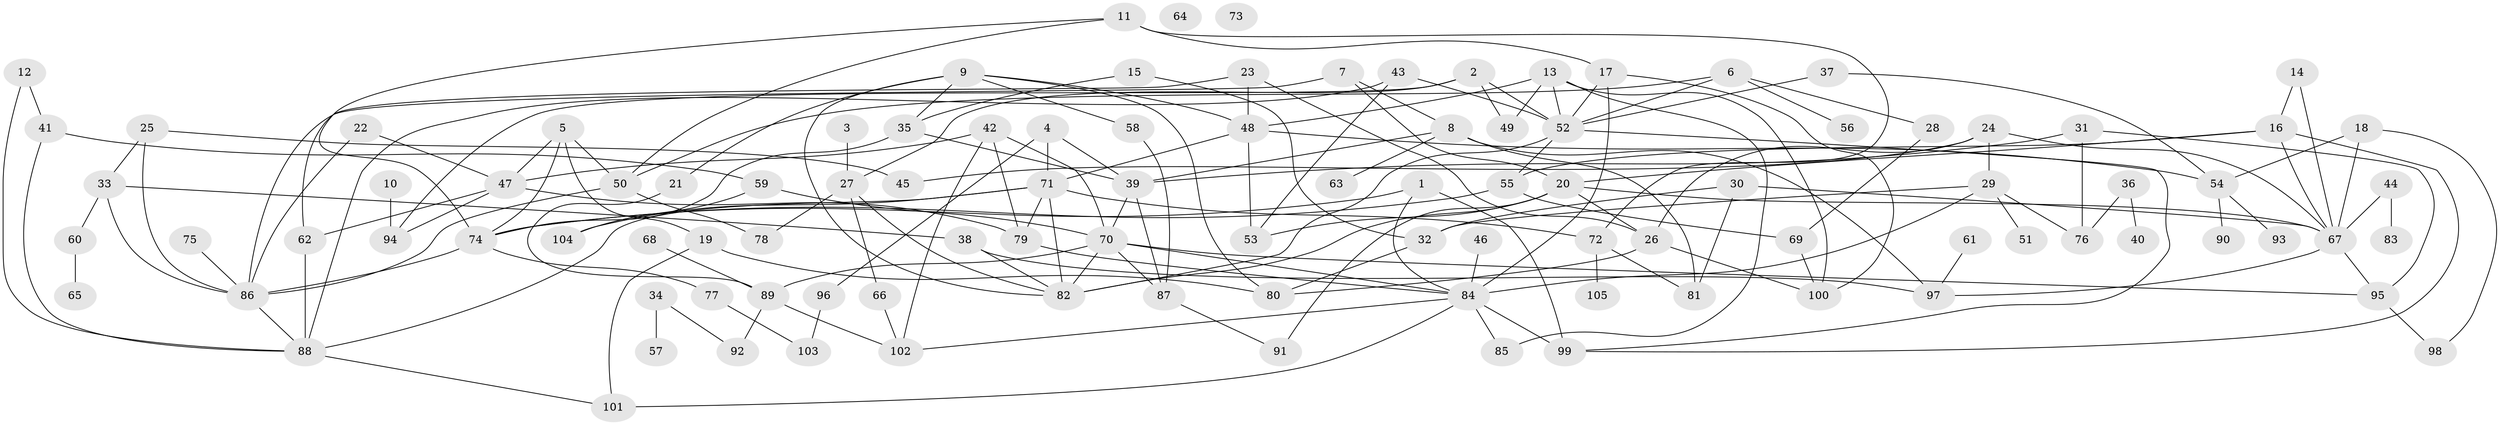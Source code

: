 // coarse degree distribution, {3: 0.08695652173913043, 5: 0.10144927536231885, 1: 0.18840579710144928, 8: 0.043478260869565216, 6: 0.10144927536231885, 2: 0.17391304347826086, 12: 0.014492753623188406, 4: 0.14492753623188406, 7: 0.07246376811594203, 11: 0.014492753623188406, 9: 0.014492753623188406, 0: 0.028985507246376812, 13: 0.014492753623188406}
// Generated by graph-tools (version 1.1) at 2025/23/03/03/25 07:23:25]
// undirected, 105 vertices, 176 edges
graph export_dot {
graph [start="1"]
  node [color=gray90,style=filled];
  1;
  2;
  3;
  4;
  5;
  6;
  7;
  8;
  9;
  10;
  11;
  12;
  13;
  14;
  15;
  16;
  17;
  18;
  19;
  20;
  21;
  22;
  23;
  24;
  25;
  26;
  27;
  28;
  29;
  30;
  31;
  32;
  33;
  34;
  35;
  36;
  37;
  38;
  39;
  40;
  41;
  42;
  43;
  44;
  45;
  46;
  47;
  48;
  49;
  50;
  51;
  52;
  53;
  54;
  55;
  56;
  57;
  58;
  59;
  60;
  61;
  62;
  63;
  64;
  65;
  66;
  67;
  68;
  69;
  70;
  71;
  72;
  73;
  74;
  75;
  76;
  77;
  78;
  79;
  80;
  81;
  82;
  83;
  84;
  85;
  86;
  87;
  88;
  89;
  90;
  91;
  92;
  93;
  94;
  95;
  96;
  97;
  98;
  99;
  100;
  101;
  102;
  103;
  104;
  105;
  1 -- 74;
  1 -- 84;
  1 -- 99;
  2 -- 27;
  2 -- 49;
  2 -- 52;
  2 -- 94;
  3 -- 27;
  4 -- 39;
  4 -- 71;
  4 -- 96;
  5 -- 19;
  5 -- 47;
  5 -- 50;
  5 -- 74;
  6 -- 28;
  6 -- 50;
  6 -- 52;
  6 -- 56;
  7 -- 8;
  7 -- 20;
  7 -- 86;
  8 -- 39;
  8 -- 63;
  8 -- 81;
  8 -- 97;
  9 -- 21;
  9 -- 35;
  9 -- 48;
  9 -- 58;
  9 -- 80;
  9 -- 82;
  10 -- 94;
  11 -- 17;
  11 -- 50;
  11 -- 72;
  11 -- 74;
  12 -- 41;
  12 -- 88;
  13 -- 48;
  13 -- 49;
  13 -- 52;
  13 -- 85;
  13 -- 100;
  14 -- 16;
  14 -- 67;
  15 -- 32;
  15 -- 35;
  16 -- 20;
  16 -- 55;
  16 -- 67;
  16 -- 99;
  17 -- 52;
  17 -- 84;
  17 -- 100;
  18 -- 54;
  18 -- 67;
  18 -- 98;
  19 -- 80;
  19 -- 101;
  20 -- 26;
  20 -- 53;
  20 -- 67;
  20 -- 82;
  20 -- 91;
  21 -- 89;
  22 -- 47;
  22 -- 86;
  23 -- 26;
  23 -- 48;
  23 -- 62;
  24 -- 26;
  24 -- 29;
  24 -- 45;
  24 -- 67;
  25 -- 33;
  25 -- 45;
  25 -- 86;
  26 -- 80;
  26 -- 100;
  27 -- 66;
  27 -- 78;
  27 -- 82;
  28 -- 69;
  29 -- 32;
  29 -- 51;
  29 -- 76;
  29 -- 84;
  30 -- 32;
  30 -- 67;
  30 -- 81;
  31 -- 39;
  31 -- 76;
  31 -- 95;
  32 -- 80;
  33 -- 38;
  33 -- 60;
  33 -- 86;
  34 -- 57;
  34 -- 92;
  35 -- 39;
  35 -- 74;
  36 -- 40;
  36 -- 76;
  37 -- 52;
  37 -- 54;
  38 -- 82;
  38 -- 97;
  39 -- 70;
  39 -- 87;
  41 -- 59;
  41 -- 88;
  42 -- 47;
  42 -- 70;
  42 -- 79;
  42 -- 102;
  43 -- 52;
  43 -- 53;
  43 -- 88;
  44 -- 67;
  44 -- 83;
  46 -- 84;
  47 -- 62;
  47 -- 79;
  47 -- 94;
  48 -- 53;
  48 -- 54;
  48 -- 71;
  50 -- 78;
  50 -- 86;
  52 -- 55;
  52 -- 82;
  52 -- 99;
  54 -- 90;
  54 -- 93;
  55 -- 69;
  55 -- 74;
  58 -- 87;
  59 -- 70;
  59 -- 104;
  60 -- 65;
  61 -- 97;
  62 -- 88;
  66 -- 102;
  67 -- 95;
  67 -- 97;
  68 -- 89;
  69 -- 100;
  70 -- 82;
  70 -- 84;
  70 -- 87;
  70 -- 89;
  70 -- 95;
  71 -- 72;
  71 -- 79;
  71 -- 82;
  71 -- 88;
  71 -- 104;
  72 -- 81;
  72 -- 105;
  74 -- 77;
  74 -- 86;
  75 -- 86;
  77 -- 103;
  79 -- 84;
  84 -- 85;
  84 -- 99;
  84 -- 101;
  84 -- 102;
  86 -- 88;
  87 -- 91;
  88 -- 101;
  89 -- 92;
  89 -- 102;
  95 -- 98;
  96 -- 103;
}
